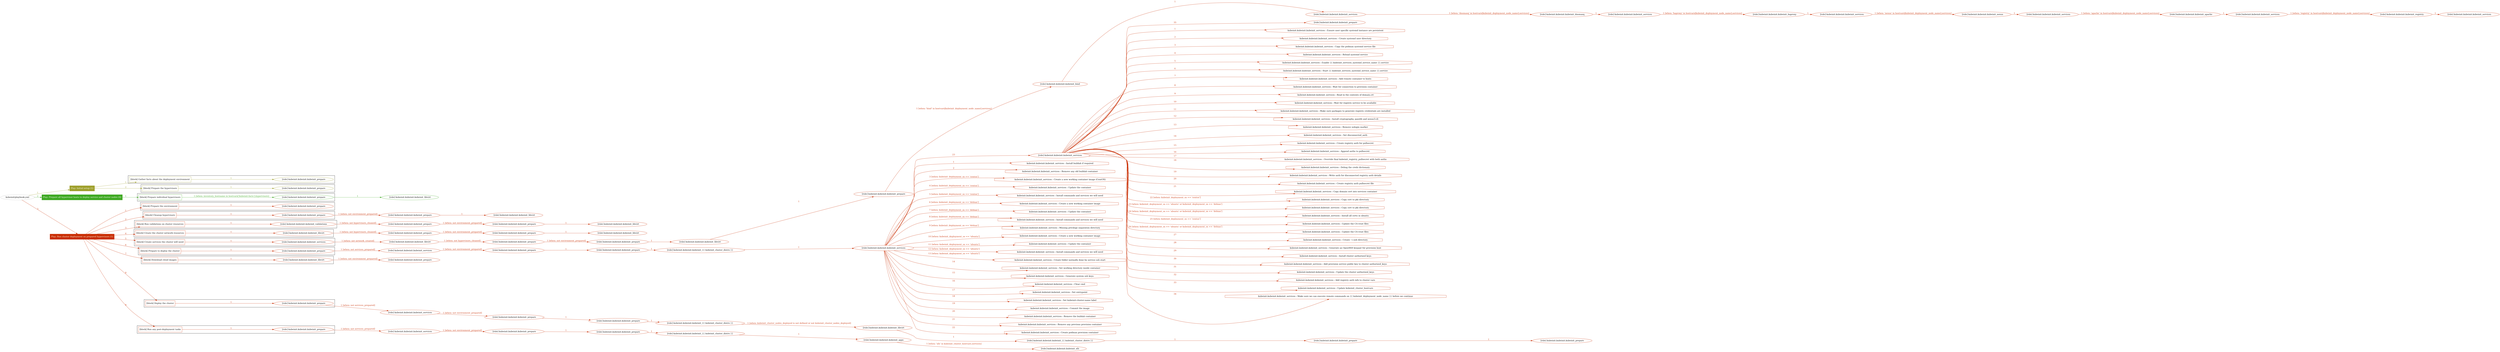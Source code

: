 digraph {
	graph [concentrate=true ordering=in rankdir=LR ratio=fill]
	edge [esep=5 sep=10]
	"kubeinit/playbook.yml" [id=root_node style=dotted]
	play_acfd1693 [label="Play: Initial setup (1)" color="#9fa02c" fontcolor="#ffffff" id=play_acfd1693 shape=box style=filled tooltip=localhost]
	"kubeinit/playbook.yml" -> play_acfd1693 [label="1 " color="#9fa02c" fontcolor="#9fa02c" id=edge_0b9474aa labeltooltip="1 " tooltip="1 "]
	subgraph "kubeinit.kubeinit.kubeinit_prepare" {
		role_31867bf6 [label="[role] kubeinit.kubeinit.kubeinit_prepare" color="#9fa02c" id=role_31867bf6 tooltip="kubeinit.kubeinit.kubeinit_prepare"]
	}
	subgraph "kubeinit.kubeinit.kubeinit_prepare" {
		role_737edb56 [label="[role] kubeinit.kubeinit.kubeinit_prepare" color="#9fa02c" id=role_737edb56 tooltip="kubeinit.kubeinit.kubeinit_prepare"]
	}
	subgraph "Play: Initial setup (1)" {
		play_acfd1693 -> block_7056ab59 [label=1 color="#9fa02c" fontcolor="#9fa02c" id=edge_38af82ef labeltooltip=1 tooltip=1]
		subgraph cluster_block_7056ab59 {
			block_7056ab59 [label="[block] Gather facts about the deployment environment" color="#9fa02c" id=block_7056ab59 labeltooltip="Gather facts about the deployment environment" shape=box tooltip="Gather facts about the deployment environment"]
			block_7056ab59 -> role_31867bf6 [label="1 " color="#9fa02c" fontcolor="#9fa02c" id=edge_dc3567a3 labeltooltip="1 " tooltip="1 "]
		}
		play_acfd1693 -> block_9690b513 [label=2 color="#9fa02c" fontcolor="#9fa02c" id=edge_1894806b labeltooltip=2 tooltip=2]
		subgraph cluster_block_9690b513 {
			block_9690b513 [label="[block] Prepare the hypervisors" color="#9fa02c" id=block_9690b513 labeltooltip="Prepare the hypervisors" shape=box tooltip="Prepare the hypervisors"]
			block_9690b513 -> role_737edb56 [label="1 " color="#9fa02c" fontcolor="#9fa02c" id=edge_ba6597ac labeltooltip="1 " tooltip="1 "]
		}
	}
	play_c1fecbcf [label="Play: Prepare all hypervisor hosts to deploy service and cluster nodes (0)" color="#3fa923" fontcolor="#ffffff" id=play_c1fecbcf shape=box style=filled tooltip="Play: Prepare all hypervisor hosts to deploy service and cluster nodes (0)"]
	"kubeinit/playbook.yml" -> play_c1fecbcf [label="2 " color="#3fa923" fontcolor="#3fa923" id=edge_f4550ff6 labeltooltip="2 " tooltip="2 "]
	subgraph "kubeinit.kubeinit.kubeinit_libvirt" {
		role_09a4005e [label="[role] kubeinit.kubeinit.kubeinit_libvirt" color="#3fa923" id=role_09a4005e tooltip="kubeinit.kubeinit.kubeinit_libvirt"]
	}
	subgraph "kubeinit.kubeinit.kubeinit_prepare" {
		role_ce1bf6ad [label="[role] kubeinit.kubeinit.kubeinit_prepare" color="#3fa923" id=role_ce1bf6ad tooltip="kubeinit.kubeinit.kubeinit_prepare"]
		role_ce1bf6ad -> role_09a4005e [label="1 " color="#3fa923" fontcolor="#3fa923" id=edge_7557a910 labeltooltip="1 " tooltip="1 "]
	}
	subgraph "Play: Prepare all hypervisor hosts to deploy service and cluster nodes (0)" {
		play_c1fecbcf -> block_b56f6322 [label=1 color="#3fa923" fontcolor="#3fa923" id=edge_2a84c0c1 labeltooltip=1 tooltip=1]
		subgraph cluster_block_b56f6322 {
			block_b56f6322 [label="[block] Prepare individual hypervisors" color="#3fa923" id=block_b56f6322 labeltooltip="Prepare individual hypervisors" shape=box tooltip="Prepare individual hypervisors"]
			block_b56f6322 -> role_ce1bf6ad [label="1 [when: inventory_hostname in hostvars['kubeinit-facts'].hypervisors]" color="#3fa923" fontcolor="#3fa923" id=edge_436189c5 labeltooltip="1 [when: inventory_hostname in hostvars['kubeinit-facts'].hypervisors]" tooltip="1 [when: inventory_hostname in hostvars['kubeinit-facts'].hypervisors]"]
		}
	}
	play_8dc8d88b [label="Play: Run cluster deployment on prepared hypervisors (1)" color="#c92e03" fontcolor="#ffffff" id=play_8dc8d88b shape=box style=filled tooltip=localhost]
	"kubeinit/playbook.yml" -> play_8dc8d88b [label="3 " color="#c92e03" fontcolor="#c92e03" id=edge_f5326f7a labeltooltip="3 " tooltip="3 "]
	subgraph "kubeinit.kubeinit.kubeinit_prepare" {
		role_83d4537d [label="[role] kubeinit.kubeinit.kubeinit_prepare" color="#c92e03" id=role_83d4537d tooltip="kubeinit.kubeinit.kubeinit_prepare"]
	}
	subgraph "kubeinit.kubeinit.kubeinit_libvirt" {
		role_8e5b112c [label="[role] kubeinit.kubeinit.kubeinit_libvirt" color="#c92e03" id=role_8e5b112c tooltip="kubeinit.kubeinit.kubeinit_libvirt"]
	}
	subgraph "kubeinit.kubeinit.kubeinit_prepare" {
		role_c1ec44da [label="[role] kubeinit.kubeinit.kubeinit_prepare" color="#c92e03" id=role_c1ec44da tooltip="kubeinit.kubeinit.kubeinit_prepare"]
		role_c1ec44da -> role_8e5b112c [label="1 " color="#c92e03" fontcolor="#c92e03" id=edge_c8eb2a6e labeltooltip="1 " tooltip="1 "]
	}
	subgraph "kubeinit.kubeinit.kubeinit_prepare" {
		role_574d83dc [label="[role] kubeinit.kubeinit.kubeinit_prepare" color="#c92e03" id=role_574d83dc tooltip="kubeinit.kubeinit.kubeinit_prepare"]
		role_574d83dc -> role_c1ec44da [label="1 [when: not environment_prepared]" color="#c92e03" fontcolor="#c92e03" id=edge_573827d4 labeltooltip="1 [when: not environment_prepared]" tooltip="1 [when: not environment_prepared]"]
	}
	subgraph "kubeinit.kubeinit.kubeinit_libvirt" {
		role_3b5cf71a [label="[role] kubeinit.kubeinit.kubeinit_libvirt" color="#c92e03" id=role_3b5cf71a tooltip="kubeinit.kubeinit.kubeinit_libvirt"]
	}
	subgraph "kubeinit.kubeinit.kubeinit_prepare" {
		role_4efd2fee [label="[role] kubeinit.kubeinit.kubeinit_prepare" color="#c92e03" id=role_4efd2fee tooltip="kubeinit.kubeinit.kubeinit_prepare"]
		role_4efd2fee -> role_3b5cf71a [label="1 " color="#c92e03" fontcolor="#c92e03" id=edge_fa5cdecb labeltooltip="1 " tooltip="1 "]
	}
	subgraph "kubeinit.kubeinit.kubeinit_prepare" {
		role_e240fe4f [label="[role] kubeinit.kubeinit.kubeinit_prepare" color="#c92e03" id=role_e240fe4f tooltip="kubeinit.kubeinit.kubeinit_prepare"]
		role_e240fe4f -> role_4efd2fee [label="1 [when: not environment_prepared]" color="#c92e03" fontcolor="#c92e03" id=edge_7a66d067 labeltooltip="1 [when: not environment_prepared]" tooltip="1 [when: not environment_prepared]"]
	}
	subgraph "kubeinit.kubeinit.kubeinit_validations" {
		role_54f8179e [label="[role] kubeinit.kubeinit.kubeinit_validations" color="#c92e03" id=role_54f8179e tooltip="kubeinit.kubeinit.kubeinit_validations"]
		role_54f8179e -> role_e240fe4f [label="1 [when: not hypervisors_cleaned]" color="#c92e03" fontcolor="#c92e03" id=edge_86cc7cf1 labeltooltip="1 [when: not hypervisors_cleaned]" tooltip="1 [when: not hypervisors_cleaned]"]
	}
	subgraph "kubeinit.kubeinit.kubeinit_libvirt" {
		role_f9c42a4c [label="[role] kubeinit.kubeinit.kubeinit_libvirt" color="#c92e03" id=role_f9c42a4c tooltip="kubeinit.kubeinit.kubeinit_libvirt"]
	}
	subgraph "kubeinit.kubeinit.kubeinit_prepare" {
		role_1d646b8a [label="[role] kubeinit.kubeinit.kubeinit_prepare" color="#c92e03" id=role_1d646b8a tooltip="kubeinit.kubeinit.kubeinit_prepare"]
		role_1d646b8a -> role_f9c42a4c [label="1 " color="#c92e03" fontcolor="#c92e03" id=edge_78bfa184 labeltooltip="1 " tooltip="1 "]
	}
	subgraph "kubeinit.kubeinit.kubeinit_prepare" {
		role_b58b8c32 [label="[role] kubeinit.kubeinit.kubeinit_prepare" color="#c92e03" id=role_b58b8c32 tooltip="kubeinit.kubeinit.kubeinit_prepare"]
		role_b58b8c32 -> role_1d646b8a [label="1 [when: not environment_prepared]" color="#c92e03" fontcolor="#c92e03" id=edge_54fed8b5 labeltooltip="1 [when: not environment_prepared]" tooltip="1 [when: not environment_prepared]"]
	}
	subgraph "kubeinit.kubeinit.kubeinit_libvirt" {
		role_68ae5119 [label="[role] kubeinit.kubeinit.kubeinit_libvirt" color="#c92e03" id=role_68ae5119 tooltip="kubeinit.kubeinit.kubeinit_libvirt"]
		role_68ae5119 -> role_b58b8c32 [label="1 [when: not hypervisors_cleaned]" color="#c92e03" fontcolor="#c92e03" id=edge_2815c9fe labeltooltip="1 [when: not hypervisors_cleaned]" tooltip="1 [when: not hypervisors_cleaned]"]
	}
	subgraph "kubeinit.kubeinit.kubeinit_services" {
		role_63011788 [label="[role] kubeinit.kubeinit.kubeinit_services" color="#c92e03" id=role_63011788 tooltip="kubeinit.kubeinit.kubeinit_services"]
	}
	subgraph "kubeinit.kubeinit.kubeinit_registry" {
		role_4a596732 [label="[role] kubeinit.kubeinit.kubeinit_registry" color="#c92e03" id=role_4a596732 tooltip="kubeinit.kubeinit.kubeinit_registry"]
		role_4a596732 -> role_63011788 [label="1 " color="#c92e03" fontcolor="#c92e03" id=edge_2445c29e labeltooltip="1 " tooltip="1 "]
	}
	subgraph "kubeinit.kubeinit.kubeinit_services" {
		role_b03979dd [label="[role] kubeinit.kubeinit.kubeinit_services" color="#c92e03" id=role_b03979dd tooltip="kubeinit.kubeinit.kubeinit_services"]
		role_b03979dd -> role_4a596732 [label="1 [when: 'registry' in hostvars[kubeinit_deployment_node_name].services]" color="#c92e03" fontcolor="#c92e03" id=edge_4bb7170f labeltooltip="1 [when: 'registry' in hostvars[kubeinit_deployment_node_name].services]" tooltip="1 [when: 'registry' in hostvars[kubeinit_deployment_node_name].services]"]
	}
	subgraph "kubeinit.kubeinit.kubeinit_apache" {
		role_70c9af55 [label="[role] kubeinit.kubeinit.kubeinit_apache" color="#c92e03" id=role_70c9af55 tooltip="kubeinit.kubeinit.kubeinit_apache"]
		role_70c9af55 -> role_b03979dd [label="1 " color="#c92e03" fontcolor="#c92e03" id=edge_9aec1b46 labeltooltip="1 " tooltip="1 "]
	}
	subgraph "kubeinit.kubeinit.kubeinit_services" {
		role_e1f397a9 [label="[role] kubeinit.kubeinit.kubeinit_services" color="#c92e03" id=role_e1f397a9 tooltip="kubeinit.kubeinit.kubeinit_services"]
		role_e1f397a9 -> role_70c9af55 [label="1 [when: 'apache' in hostvars[kubeinit_deployment_node_name].services]" color="#c92e03" fontcolor="#c92e03" id=edge_e6885a01 labeltooltip="1 [when: 'apache' in hostvars[kubeinit_deployment_node_name].services]" tooltip="1 [when: 'apache' in hostvars[kubeinit_deployment_node_name].services]"]
	}
	subgraph "kubeinit.kubeinit.kubeinit_nexus" {
		role_8ad43906 [label="[role] kubeinit.kubeinit.kubeinit_nexus" color="#c92e03" id=role_8ad43906 tooltip="kubeinit.kubeinit.kubeinit_nexus"]
		role_8ad43906 -> role_e1f397a9 [label="1 " color="#c92e03" fontcolor="#c92e03" id=edge_612ae102 labeltooltip="1 " tooltip="1 "]
	}
	subgraph "kubeinit.kubeinit.kubeinit_services" {
		role_e47064e2 [label="[role] kubeinit.kubeinit.kubeinit_services" color="#c92e03" id=role_e47064e2 tooltip="kubeinit.kubeinit.kubeinit_services"]
		role_e47064e2 -> role_8ad43906 [label="1 [when: 'nexus' in hostvars[kubeinit_deployment_node_name].services]" color="#c92e03" fontcolor="#c92e03" id=edge_8a6cf0e9 labeltooltip="1 [when: 'nexus' in hostvars[kubeinit_deployment_node_name].services]" tooltip="1 [when: 'nexus' in hostvars[kubeinit_deployment_node_name].services]"]
	}
	subgraph "kubeinit.kubeinit.kubeinit_haproxy" {
		role_1aa47dde [label="[role] kubeinit.kubeinit.kubeinit_haproxy" color="#c92e03" id=role_1aa47dde tooltip="kubeinit.kubeinit.kubeinit_haproxy"]
		role_1aa47dde -> role_e47064e2 [label="1 " color="#c92e03" fontcolor="#c92e03" id=edge_07b601e3 labeltooltip="1 " tooltip="1 "]
	}
	subgraph "kubeinit.kubeinit.kubeinit_services" {
		role_f97434a5 [label="[role] kubeinit.kubeinit.kubeinit_services" color="#c92e03" id=role_f97434a5 tooltip="kubeinit.kubeinit.kubeinit_services"]
		role_f97434a5 -> role_1aa47dde [label="1 [when: 'haproxy' in hostvars[kubeinit_deployment_node_name].services]" color="#c92e03" fontcolor="#c92e03" id=edge_6f7101f9 labeltooltip="1 [when: 'haproxy' in hostvars[kubeinit_deployment_node_name].services]" tooltip="1 [when: 'haproxy' in hostvars[kubeinit_deployment_node_name].services]"]
	}
	subgraph "kubeinit.kubeinit.kubeinit_dnsmasq" {
		role_8d3ef4d5 [label="[role] kubeinit.kubeinit.kubeinit_dnsmasq" color="#c92e03" id=role_8d3ef4d5 tooltip="kubeinit.kubeinit.kubeinit_dnsmasq"]
		role_8d3ef4d5 -> role_f97434a5 [label="1 " color="#c92e03" fontcolor="#c92e03" id=edge_a450aff1 labeltooltip="1 " tooltip="1 "]
	}
	subgraph "kubeinit.kubeinit.kubeinit_services" {
		role_27376f60 [label="[role] kubeinit.kubeinit.kubeinit_services" color="#c92e03" id=role_27376f60 tooltip="kubeinit.kubeinit.kubeinit_services"]
		role_27376f60 -> role_8d3ef4d5 [label="1 [when: 'dnsmasq' in hostvars[kubeinit_deployment_node_name].services]" color="#c92e03" fontcolor="#c92e03" id=edge_ea1d4218 labeltooltip="1 [when: 'dnsmasq' in hostvars[kubeinit_deployment_node_name].services]" tooltip="1 [when: 'dnsmasq' in hostvars[kubeinit_deployment_node_name].services]"]
	}
	subgraph "kubeinit.kubeinit.kubeinit_bind" {
		role_bda2b547 [label="[role] kubeinit.kubeinit.kubeinit_bind" color="#c92e03" id=role_bda2b547 tooltip="kubeinit.kubeinit.kubeinit_bind"]
		role_bda2b547 -> role_27376f60 [label="1 " color="#c92e03" fontcolor="#c92e03" id=edge_eea196e2 labeltooltip="1 " tooltip="1 "]
	}
	subgraph "kubeinit.kubeinit.kubeinit_prepare" {
		role_c940c361 [label="[role] kubeinit.kubeinit.kubeinit_prepare" color="#c92e03" id=role_c940c361 tooltip="kubeinit.kubeinit.kubeinit_prepare"]
		role_c940c361 -> role_bda2b547 [label="1 [when: 'bind' in hostvars[kubeinit_deployment_node_name].services]" color="#c92e03" fontcolor="#c92e03" id=edge_ac751b95 labeltooltip="1 [when: 'bind' in hostvars[kubeinit_deployment_node_name].services]" tooltip="1 [when: 'bind' in hostvars[kubeinit_deployment_node_name].services]"]
	}
	subgraph "kubeinit.kubeinit.kubeinit_libvirt" {
		role_ef4d17b2 [label="[role] kubeinit.kubeinit.kubeinit_libvirt" color="#c92e03" id=role_ef4d17b2 tooltip="kubeinit.kubeinit.kubeinit_libvirt"]
		role_ef4d17b2 -> role_c940c361 [label="1 " color="#c92e03" fontcolor="#c92e03" id=edge_302f0440 labeltooltip="1 " tooltip="1 "]
	}
	subgraph "kubeinit.kubeinit.kubeinit_prepare" {
		role_7dd14c1a [label="[role] kubeinit.kubeinit.kubeinit_prepare" color="#c92e03" id=role_7dd14c1a tooltip="kubeinit.kubeinit.kubeinit_prepare"]
		role_7dd14c1a -> role_ef4d17b2 [label="1 " color="#c92e03" fontcolor="#c92e03" id=edge_1161f706 labeltooltip="1 " tooltip="1 "]
	}
	subgraph "kubeinit.kubeinit.kubeinit_prepare" {
		role_544dcde6 [label="[role] kubeinit.kubeinit.kubeinit_prepare" color="#c92e03" id=role_544dcde6 tooltip="kubeinit.kubeinit.kubeinit_prepare"]
		role_544dcde6 -> role_7dd14c1a [label="1 [when: not environment_prepared]" color="#c92e03" fontcolor="#c92e03" id=edge_cfc3c1bb labeltooltip="1 [when: not environment_prepared]" tooltip="1 [when: not environment_prepared]"]
	}
	subgraph "kubeinit.kubeinit.kubeinit_libvirt" {
		role_8edc410a [label="[role] kubeinit.kubeinit.kubeinit_libvirt" color="#c92e03" id=role_8edc410a tooltip="kubeinit.kubeinit.kubeinit_libvirt"]
		role_8edc410a -> role_544dcde6 [label="1 [when: not hypervisors_cleaned]" color="#c92e03" fontcolor="#c92e03" id=edge_0d515ea0 labeltooltip="1 [when: not hypervisors_cleaned]" tooltip="1 [when: not hypervisors_cleaned]"]
	}
	subgraph "kubeinit.kubeinit.kubeinit_services" {
		role_f2f1f948 [label="[role] kubeinit.kubeinit.kubeinit_services" color="#c92e03" id=role_f2f1f948 tooltip="kubeinit.kubeinit.kubeinit_services"]
		role_f2f1f948 -> role_8edc410a [label="1 [when: not network_created]" color="#c92e03" fontcolor="#c92e03" id=edge_077ce0f3 labeltooltip="1 [when: not network_created]" tooltip="1 [when: not network_created]"]
	}
	subgraph "kubeinit.kubeinit.kubeinit_prepare" {
		role_0004fb93 [label="[role] kubeinit.kubeinit.kubeinit_prepare" color="#c92e03" id=role_0004fb93 tooltip="kubeinit.kubeinit.kubeinit_prepare"]
	}
	subgraph "kubeinit.kubeinit.kubeinit_services" {
		role_7a1eaee4 [label="[role] kubeinit.kubeinit.kubeinit_services" color="#c92e03" id=role_7a1eaee4 tooltip="kubeinit.kubeinit.kubeinit_services"]
		task_eaec4ebb [label="kubeinit.kubeinit.kubeinit_services : Ensure user specific systemd instance are persistent" color="#c92e03" id=task_eaec4ebb shape=octagon tooltip="kubeinit.kubeinit.kubeinit_services : Ensure user specific systemd instance are persistent"]
		role_7a1eaee4 -> task_eaec4ebb [label="1 " color="#c92e03" fontcolor="#c92e03" id=edge_3298a32f labeltooltip="1 " tooltip="1 "]
		task_36c89b27 [label="kubeinit.kubeinit.kubeinit_services : Create systemd user directory" color="#c92e03" id=task_36c89b27 shape=octagon tooltip="kubeinit.kubeinit.kubeinit_services : Create systemd user directory"]
		role_7a1eaee4 -> task_36c89b27 [label="2 " color="#c92e03" fontcolor="#c92e03" id=edge_40d67306 labeltooltip="2 " tooltip="2 "]
		task_15d63a5e [label="kubeinit.kubeinit.kubeinit_services : Copy the podman systemd service file" color="#c92e03" id=task_15d63a5e shape=octagon tooltip="kubeinit.kubeinit.kubeinit_services : Copy the podman systemd service file"]
		role_7a1eaee4 -> task_15d63a5e [label="3 " color="#c92e03" fontcolor="#c92e03" id=edge_dab829d1 labeltooltip="3 " tooltip="3 "]
		task_a80014d3 [label="kubeinit.kubeinit.kubeinit_services : Reload systemd service" color="#c92e03" id=task_a80014d3 shape=octagon tooltip="kubeinit.kubeinit.kubeinit_services : Reload systemd service"]
		role_7a1eaee4 -> task_a80014d3 [label="4 " color="#c92e03" fontcolor="#c92e03" id=edge_817cffd9 labeltooltip="4 " tooltip="4 "]
		task_ed12289a [label="kubeinit.kubeinit.kubeinit_services : Enable {{ kubeinit_services_systemd_service_name }}.service" color="#c92e03" id=task_ed12289a shape=octagon tooltip="kubeinit.kubeinit.kubeinit_services : Enable {{ kubeinit_services_systemd_service_name }}.service"]
		role_7a1eaee4 -> task_ed12289a [label="5 " color="#c92e03" fontcolor="#c92e03" id=edge_58b7935f labeltooltip="5 " tooltip="5 "]
		task_d5466d2d [label="kubeinit.kubeinit.kubeinit_services : Start {{ kubeinit_services_systemd_service_name }}.service" color="#c92e03" id=task_d5466d2d shape=octagon tooltip="kubeinit.kubeinit.kubeinit_services : Start {{ kubeinit_services_systemd_service_name }}.service"]
		role_7a1eaee4 -> task_d5466d2d [label="6 " color="#c92e03" fontcolor="#c92e03" id=edge_cd086f51 labeltooltip="6 " tooltip="6 "]
		task_874bae93 [label="kubeinit.kubeinit.kubeinit_services : Add remote container to hosts" color="#c92e03" id=task_874bae93 shape=octagon tooltip="kubeinit.kubeinit.kubeinit_services : Add remote container to hosts"]
		role_7a1eaee4 -> task_874bae93 [label="7 " color="#c92e03" fontcolor="#c92e03" id=edge_f87e57bd labeltooltip="7 " tooltip="7 "]
		task_b4692be1 [label="kubeinit.kubeinit.kubeinit_services : Wait for connection to provision container" color="#c92e03" id=task_b4692be1 shape=octagon tooltip="kubeinit.kubeinit.kubeinit_services : Wait for connection to provision container"]
		role_7a1eaee4 -> task_b4692be1 [label="8 " color="#c92e03" fontcolor="#c92e03" id=edge_bf017519 labeltooltip="8 " tooltip="8 "]
		task_68bb5994 [label="kubeinit.kubeinit.kubeinit_services : Read in the contents of domain.crt" color="#c92e03" id=task_68bb5994 shape=octagon tooltip="kubeinit.kubeinit.kubeinit_services : Read in the contents of domain.crt"]
		role_7a1eaee4 -> task_68bb5994 [label="9 " color="#c92e03" fontcolor="#c92e03" id=edge_f5f0f3d3 labeltooltip="9 " tooltip="9 "]
		task_d979a193 [label="kubeinit.kubeinit.kubeinit_services : Wait for registry service to be available" color="#c92e03" id=task_d979a193 shape=octagon tooltip="kubeinit.kubeinit.kubeinit_services : Wait for registry service to be available"]
		role_7a1eaee4 -> task_d979a193 [label="10 " color="#c92e03" fontcolor="#c92e03" id=edge_8ea74bb9 labeltooltip="10 " tooltip="10 "]
		task_68da1351 [label="kubeinit.kubeinit.kubeinit_services : Make sure packages to generate registry credentials are installed" color="#c92e03" id=task_68da1351 shape=octagon tooltip="kubeinit.kubeinit.kubeinit_services : Make sure packages to generate registry credentials are installed"]
		role_7a1eaee4 -> task_68da1351 [label="11 " color="#c92e03" fontcolor="#c92e03" id=edge_a9b32765 labeltooltip="11 " tooltip="11 "]
		task_7111db35 [label="kubeinit.kubeinit.kubeinit_services : Install cryptography, passlib and nexus3-cli" color="#c92e03" id=task_7111db35 shape=octagon tooltip="kubeinit.kubeinit.kubeinit_services : Install cryptography, passlib and nexus3-cli"]
		role_7a1eaee4 -> task_7111db35 [label="12 " color="#c92e03" fontcolor="#c92e03" id=edge_611bb77c labeltooltip="12 " tooltip="12 "]
		task_270cd44d [label="kubeinit.kubeinit.kubeinit_services : Remove nologin marker" color="#c92e03" id=task_270cd44d shape=octagon tooltip="kubeinit.kubeinit.kubeinit_services : Remove nologin marker"]
		role_7a1eaee4 -> task_270cd44d [label="13 " color="#c92e03" fontcolor="#c92e03" id=edge_e819fe72 labeltooltip="13 " tooltip="13 "]
		task_8980475f [label="kubeinit.kubeinit.kubeinit_services : Set disconnected_auth" color="#c92e03" id=task_8980475f shape=octagon tooltip="kubeinit.kubeinit.kubeinit_services : Set disconnected_auth"]
		role_7a1eaee4 -> task_8980475f [label="14 " color="#c92e03" fontcolor="#c92e03" id=edge_e7b07ce3 labeltooltip="14 " tooltip="14 "]
		task_dddfe3bf [label="kubeinit.kubeinit.kubeinit_services : Create registry auth for pullsecret" color="#c92e03" id=task_dddfe3bf shape=octagon tooltip="kubeinit.kubeinit.kubeinit_services : Create registry auth for pullsecret"]
		role_7a1eaee4 -> task_dddfe3bf [label="15 " color="#c92e03" fontcolor="#c92e03" id=edge_54ef2abf labeltooltip="15 " tooltip="15 "]
		task_bf2e3423 [label="kubeinit.kubeinit.kubeinit_services : Append auths to pullsecret" color="#c92e03" id=task_bf2e3423 shape=octagon tooltip="kubeinit.kubeinit.kubeinit_services : Append auths to pullsecret"]
		role_7a1eaee4 -> task_bf2e3423 [label="16 " color="#c92e03" fontcolor="#c92e03" id=edge_e01611a3 labeltooltip="16 " tooltip="16 "]
		task_35a9074e [label="kubeinit.kubeinit.kubeinit_services : Override final kubeinit_registry_pullsecret with both auths" color="#c92e03" id=task_35a9074e shape=octagon tooltip="kubeinit.kubeinit.kubeinit_services : Override final kubeinit_registry_pullsecret with both auths"]
		role_7a1eaee4 -> task_35a9074e [label="17 " color="#c92e03" fontcolor="#c92e03" id=edge_f0c3597b labeltooltip="17 " tooltip="17 "]
		task_42b2cd00 [label="kubeinit.kubeinit.kubeinit_services : Debug the creds dictionary" color="#c92e03" id=task_42b2cd00 shape=octagon tooltip="kubeinit.kubeinit.kubeinit_services : Debug the creds dictionary"]
		role_7a1eaee4 -> task_42b2cd00 [label="18 " color="#c92e03" fontcolor="#c92e03" id=edge_0b122768 labeltooltip="18 " tooltip="18 "]
		task_f0b93b39 [label="kubeinit.kubeinit.kubeinit_services : Write auth for disconnected registry auth details" color="#c92e03" id=task_f0b93b39 shape=octagon tooltip="kubeinit.kubeinit.kubeinit_services : Write auth for disconnected registry auth details"]
		role_7a1eaee4 -> task_f0b93b39 [label="19 " color="#c92e03" fontcolor="#c92e03" id=edge_59b397bd labeltooltip="19 " tooltip="19 "]
		task_bfe3e751 [label="kubeinit.kubeinit.kubeinit_services : Create registry auth pullsecret file" color="#c92e03" id=task_bfe3e751 shape=octagon tooltip="kubeinit.kubeinit.kubeinit_services : Create registry auth pullsecret file"]
		role_7a1eaee4 -> task_bfe3e751 [label="20 " color="#c92e03" fontcolor="#c92e03" id=edge_586215e5 labeltooltip="20 " tooltip="20 "]
		task_71177dfd [label="kubeinit.kubeinit.kubeinit_services : Copy domain cert into services container" color="#c92e03" id=task_71177dfd shape=octagon tooltip="kubeinit.kubeinit.kubeinit_services : Copy domain cert into services container"]
		role_7a1eaee4 -> task_71177dfd [label="21 " color="#c92e03" fontcolor="#c92e03" id=edge_9f06459a labeltooltip="21 " tooltip="21 "]
		task_afa2664e [label="kubeinit.kubeinit.kubeinit_services : Copy cert to pki directory" color="#c92e03" id=task_afa2664e shape=octagon tooltip="kubeinit.kubeinit.kubeinit_services : Copy cert to pki directory"]
		role_7a1eaee4 -> task_afa2664e [label="22 [when: kubeinit_deployment_os == 'centos']" color="#c92e03" fontcolor="#c92e03" id=edge_13d7c650 labeltooltip="22 [when: kubeinit_deployment_os == 'centos']" tooltip="22 [when: kubeinit_deployment_os == 'centos']"]
		task_f14572a4 [label="kubeinit.kubeinit.kubeinit_services : Copy cert to pki directory" color="#c92e03" id=task_f14572a4 shape=octagon tooltip="kubeinit.kubeinit.kubeinit_services : Copy cert to pki directory"]
		role_7a1eaee4 -> task_f14572a4 [label="23 [when: kubeinit_deployment_os == 'ubuntu' or kubeinit_deployment_os == 'debian']" color="#c92e03" fontcolor="#c92e03" id=edge_f0a67edf labeltooltip="23 [when: kubeinit_deployment_os == 'ubuntu' or kubeinit_deployment_os == 'debian']" tooltip="23 [when: kubeinit_deployment_os == 'ubuntu' or kubeinit_deployment_os == 'debian']"]
		task_9dafbd82 [label="kubeinit.kubeinit.kubeinit_services : Install all certs in ubuntu" color="#c92e03" id=task_9dafbd82 shape=octagon tooltip="kubeinit.kubeinit.kubeinit_services : Install all certs in ubuntu"]
		role_7a1eaee4 -> task_9dafbd82 [label="24 [when: kubeinit_deployment_os == 'ubuntu' or kubeinit_deployment_os == 'debian']" color="#c92e03" fontcolor="#c92e03" id=edge_50db5ba1 labeltooltip="24 [when: kubeinit_deployment_os == 'ubuntu' or kubeinit_deployment_os == 'debian']" tooltip="24 [when: kubeinit_deployment_os == 'ubuntu' or kubeinit_deployment_os == 'debian']"]
		task_4f04e607 [label="kubeinit.kubeinit.kubeinit_services : Update the CA trust files" color="#c92e03" id=task_4f04e607 shape=octagon tooltip="kubeinit.kubeinit.kubeinit_services : Update the CA trust files"]
		role_7a1eaee4 -> task_4f04e607 [label="25 [when: kubeinit_deployment_os == 'centos']" color="#c92e03" fontcolor="#c92e03" id=edge_568f4e8c labeltooltip="25 [when: kubeinit_deployment_os == 'centos']" tooltip="25 [when: kubeinit_deployment_os == 'centos']"]
		task_ad59a237 [label="kubeinit.kubeinit.kubeinit_services : Update the CA trust files" color="#c92e03" id=task_ad59a237 shape=octagon tooltip="kubeinit.kubeinit.kubeinit_services : Update the CA trust files"]
		role_7a1eaee4 -> task_ad59a237 [label="26 [when: kubeinit_deployment_os == 'ubuntu' or kubeinit_deployment_os == 'debian']" color="#c92e03" fontcolor="#c92e03" id=edge_0c3e5ed4 labeltooltip="26 [when: kubeinit_deployment_os == 'ubuntu' or kubeinit_deployment_os == 'debian']" tooltip="26 [when: kubeinit_deployment_os == 'ubuntu' or kubeinit_deployment_os == 'debian']"]
		task_18c8d248 [label="kubeinit.kubeinit.kubeinit_services : Create ~/.ssh directory" color="#c92e03" id=task_18c8d248 shape=octagon tooltip="kubeinit.kubeinit.kubeinit_services : Create ~/.ssh directory"]
		role_7a1eaee4 -> task_18c8d248 [label="27 " color="#c92e03" fontcolor="#c92e03" id=edge_abbaca47 labeltooltip="27 " tooltip="27 "]
		task_0e8b458b [label="kubeinit.kubeinit.kubeinit_services : Generate an OpenSSH keypair for provision host" color="#c92e03" id=task_0e8b458b shape=octagon tooltip="kubeinit.kubeinit.kubeinit_services : Generate an OpenSSH keypair for provision host"]
		role_7a1eaee4 -> task_0e8b458b [label="28 " color="#c92e03" fontcolor="#c92e03" id=edge_682707b4 labeltooltip="28 " tooltip="28 "]
		task_1871ec46 [label="kubeinit.kubeinit.kubeinit_services : Install cluster authorized keys" color="#c92e03" id=task_1871ec46 shape=octagon tooltip="kubeinit.kubeinit.kubeinit_services : Install cluster authorized keys"]
		role_7a1eaee4 -> task_1871ec46 [label="29 " color="#c92e03" fontcolor="#c92e03" id=edge_234c7f56 labeltooltip="29 " tooltip="29 "]
		task_31068f12 [label="kubeinit.kubeinit.kubeinit_services : Add provision service public key to cluster authorized_keys" color="#c92e03" id=task_31068f12 shape=octagon tooltip="kubeinit.kubeinit.kubeinit_services : Add provision service public key to cluster authorized_keys"]
		role_7a1eaee4 -> task_31068f12 [label="30 " color="#c92e03" fontcolor="#c92e03" id=edge_ae6d7c01 labeltooltip="30 " tooltip="30 "]
		task_ffde476c [label="kubeinit.kubeinit.kubeinit_services : Update the cluster authorized_keys" color="#c92e03" id=task_ffde476c shape=octagon tooltip="kubeinit.kubeinit.kubeinit_services : Update the cluster authorized_keys"]
		role_7a1eaee4 -> task_ffde476c [label="31 " color="#c92e03" fontcolor="#c92e03" id=edge_68521b06 labeltooltip="31 " tooltip="31 "]
		task_2cde2c50 [label="kubeinit.kubeinit.kubeinit_services : Add registry auth info to cluster vars" color="#c92e03" id=task_2cde2c50 shape=octagon tooltip="kubeinit.kubeinit.kubeinit_services : Add registry auth info to cluster vars"]
		role_7a1eaee4 -> task_2cde2c50 [label="32 " color="#c92e03" fontcolor="#c92e03" id=edge_9259a4a2 labeltooltip="32 " tooltip="32 "]
		task_fe26cd1f [label="kubeinit.kubeinit.kubeinit_services : Update kubeinit_cluster_hostvars" color="#c92e03" id=task_fe26cd1f shape=octagon tooltip="kubeinit.kubeinit.kubeinit_services : Update kubeinit_cluster_hostvars"]
		role_7a1eaee4 -> task_fe26cd1f [label="33 " color="#c92e03" fontcolor="#c92e03" id=edge_9de6123a labeltooltip="33 " tooltip="33 "]
		task_aba10342 [label="kubeinit.kubeinit.kubeinit_services : Make sure we can execute remote commands on {{ kubeinit_deployment_node_name }} before we continue" color="#c92e03" id=task_aba10342 shape=octagon tooltip="kubeinit.kubeinit.kubeinit_services : Make sure we can execute remote commands on {{ kubeinit_deployment_node_name }} before we continue"]
		role_7a1eaee4 -> task_aba10342 [label="34 " color="#c92e03" fontcolor="#c92e03" id=edge_df697057 labeltooltip="34 " tooltip="34 "]
		role_7a1eaee4 -> role_0004fb93 [label="35 " color="#c92e03" fontcolor="#c92e03" id=edge_5882bec4 labeltooltip="35 " tooltip="35 "]
	}
	subgraph "kubeinit.kubeinit.kubeinit_services" {
		role_aa947481 [label="[role] kubeinit.kubeinit.kubeinit_services" color="#c92e03" id=role_aa947481 tooltip="kubeinit.kubeinit.kubeinit_services"]
		task_c4aa86de [label="kubeinit.kubeinit.kubeinit_services : Install buildah if required" color="#c92e03" id=task_c4aa86de shape=octagon tooltip="kubeinit.kubeinit.kubeinit_services : Install buildah if required"]
		role_aa947481 -> task_c4aa86de [label="1 " color="#c92e03" fontcolor="#c92e03" id=edge_56f63a3b labeltooltip="1 " tooltip="1 "]
		task_a8307886 [label="kubeinit.kubeinit.kubeinit_services : Remove any old buildah container" color="#c92e03" id=task_a8307886 shape=octagon tooltip="kubeinit.kubeinit.kubeinit_services : Remove any old buildah container"]
		role_aa947481 -> task_a8307886 [label="2 " color="#c92e03" fontcolor="#c92e03" id=edge_c18916dd labeltooltip="2 " tooltip="2 "]
		task_128eec3b [label="kubeinit.kubeinit.kubeinit_services : Create a new working container image (CentOS)" color="#c92e03" id=task_128eec3b shape=octagon tooltip="kubeinit.kubeinit.kubeinit_services : Create a new working container image (CentOS)"]
		role_aa947481 -> task_128eec3b [label="3 [when: kubeinit_deployment_os == 'centos']" color="#c92e03" fontcolor="#c92e03" id=edge_6f04ecbc labeltooltip="3 [when: kubeinit_deployment_os == 'centos']" tooltip="3 [when: kubeinit_deployment_os == 'centos']"]
		task_fac2b361 [label="kubeinit.kubeinit.kubeinit_services : Update the container" color="#c92e03" id=task_fac2b361 shape=octagon tooltip="kubeinit.kubeinit.kubeinit_services : Update the container"]
		role_aa947481 -> task_fac2b361 [label="4 [when: kubeinit_deployment_os == 'centos']" color="#c92e03" fontcolor="#c92e03" id=edge_2e0b9dc0 labeltooltip="4 [when: kubeinit_deployment_os == 'centos']" tooltip="4 [when: kubeinit_deployment_os == 'centos']"]
		task_b55f6f03 [label="kubeinit.kubeinit.kubeinit_services : Install commands and services we will need" color="#c92e03" id=task_b55f6f03 shape=octagon tooltip="kubeinit.kubeinit.kubeinit_services : Install commands and services we will need"]
		role_aa947481 -> task_b55f6f03 [label="5 [when: kubeinit_deployment_os == 'centos']" color="#c92e03" fontcolor="#c92e03" id=edge_953af546 labeltooltip="5 [when: kubeinit_deployment_os == 'centos']" tooltip="5 [when: kubeinit_deployment_os == 'centos']"]
		task_7680a9bd [label="kubeinit.kubeinit.kubeinit_services : Create a new working container image" color="#c92e03" id=task_7680a9bd shape=octagon tooltip="kubeinit.kubeinit.kubeinit_services : Create a new working container image"]
		role_aa947481 -> task_7680a9bd [label="6 [when: kubeinit_deployment_os == 'debian']" color="#c92e03" fontcolor="#c92e03" id=edge_8c4ac0a9 labeltooltip="6 [when: kubeinit_deployment_os == 'debian']" tooltip="6 [when: kubeinit_deployment_os == 'debian']"]
		task_73d5196f [label="kubeinit.kubeinit.kubeinit_services : Update the container" color="#c92e03" id=task_73d5196f shape=octagon tooltip="kubeinit.kubeinit.kubeinit_services : Update the container"]
		role_aa947481 -> task_73d5196f [label="7 [when: kubeinit_deployment_os == 'debian']" color="#c92e03" fontcolor="#c92e03" id=edge_a5b74ba3 labeltooltip="7 [when: kubeinit_deployment_os == 'debian']" tooltip="7 [when: kubeinit_deployment_os == 'debian']"]
		task_c241697a [label="kubeinit.kubeinit.kubeinit_services : Install commands and services we will need" color="#c92e03" id=task_c241697a shape=octagon tooltip="kubeinit.kubeinit.kubeinit_services : Install commands and services we will need"]
		role_aa947481 -> task_c241697a [label="8 [when: kubeinit_deployment_os == 'debian']" color="#c92e03" fontcolor="#c92e03" id=edge_67afbe7c labeltooltip="8 [when: kubeinit_deployment_os == 'debian']" tooltip="8 [when: kubeinit_deployment_os == 'debian']"]
		task_c619954d [label="kubeinit.kubeinit.kubeinit_services : Missing privilege separation directory" color="#c92e03" id=task_c619954d shape=octagon tooltip="kubeinit.kubeinit.kubeinit_services : Missing privilege separation directory"]
		role_aa947481 -> task_c619954d [label="9 [when: kubeinit_deployment_os == 'debian']" color="#c92e03" fontcolor="#c92e03" id=edge_03e5d679 labeltooltip="9 [when: kubeinit_deployment_os == 'debian']" tooltip="9 [when: kubeinit_deployment_os == 'debian']"]
		task_5b9217ba [label="kubeinit.kubeinit.kubeinit_services : Create a new working container image" color="#c92e03" id=task_5b9217ba shape=octagon tooltip="kubeinit.kubeinit.kubeinit_services : Create a new working container image"]
		role_aa947481 -> task_5b9217ba [label="10 [when: kubeinit_deployment_os == 'ubuntu']" color="#c92e03" fontcolor="#c92e03" id=edge_68fdb722 labeltooltip="10 [when: kubeinit_deployment_os == 'ubuntu']" tooltip="10 [when: kubeinit_deployment_os == 'ubuntu']"]
		task_96b123f2 [label="kubeinit.kubeinit.kubeinit_services : Update the container" color="#c92e03" id=task_96b123f2 shape=octagon tooltip="kubeinit.kubeinit.kubeinit_services : Update the container"]
		role_aa947481 -> task_96b123f2 [label="11 [when: kubeinit_deployment_os == 'ubuntu']" color="#c92e03" fontcolor="#c92e03" id=edge_bd4fa268 labeltooltip="11 [when: kubeinit_deployment_os == 'ubuntu']" tooltip="11 [when: kubeinit_deployment_os == 'ubuntu']"]
		task_e4d07f3b [label="kubeinit.kubeinit.kubeinit_services : Install commands and services we will need" color="#c92e03" id=task_e4d07f3b shape=octagon tooltip="kubeinit.kubeinit.kubeinit_services : Install commands and services we will need"]
		role_aa947481 -> task_e4d07f3b [label="12 [when: kubeinit_deployment_os == 'ubuntu']" color="#c92e03" fontcolor="#c92e03" id=edge_90376c7b labeltooltip="12 [when: kubeinit_deployment_os == 'ubuntu']" tooltip="12 [when: kubeinit_deployment_os == 'ubuntu']"]
		task_30ded6e1 [label="kubeinit.kubeinit.kubeinit_services : Create folder normally done by service ssh start" color="#c92e03" id=task_30ded6e1 shape=octagon tooltip="kubeinit.kubeinit.kubeinit_services : Create folder normally done by service ssh start"]
		role_aa947481 -> task_30ded6e1 [label="13 [when: kubeinit_deployment_os == 'ubuntu']" color="#c92e03" fontcolor="#c92e03" id=edge_a420a1ed labeltooltip="13 [when: kubeinit_deployment_os == 'ubuntu']" tooltip="13 [when: kubeinit_deployment_os == 'ubuntu']"]
		task_6694eeab [label="kubeinit.kubeinit.kubeinit_services : Set working directory inside container" color="#c92e03" id=task_6694eeab shape=octagon tooltip="kubeinit.kubeinit.kubeinit_services : Set working directory inside container"]
		role_aa947481 -> task_6694eeab [label="14 " color="#c92e03" fontcolor="#c92e03" id=edge_000b1666 labeltooltip="14 " tooltip="14 "]
		task_2ad61d2f [label="kubeinit.kubeinit.kubeinit_services : Generate system ssh keys" color="#c92e03" id=task_2ad61d2f shape=octagon tooltip="kubeinit.kubeinit.kubeinit_services : Generate system ssh keys"]
		role_aa947481 -> task_2ad61d2f [label="15 " color="#c92e03" fontcolor="#c92e03" id=edge_22a13600 labeltooltip="15 " tooltip="15 "]
		task_42e5eeab [label="kubeinit.kubeinit.kubeinit_services : Clear cmd" color="#c92e03" id=task_42e5eeab shape=octagon tooltip="kubeinit.kubeinit.kubeinit_services : Clear cmd"]
		role_aa947481 -> task_42e5eeab [label="16 " color="#c92e03" fontcolor="#c92e03" id=edge_78cfd732 labeltooltip="16 " tooltip="16 "]
		task_a2f55f0f [label="kubeinit.kubeinit.kubeinit_services : Set entrypoint" color="#c92e03" id=task_a2f55f0f shape=octagon tooltip="kubeinit.kubeinit.kubeinit_services : Set entrypoint"]
		role_aa947481 -> task_a2f55f0f [label="17 " color="#c92e03" fontcolor="#c92e03" id=edge_8a2635b2 labeltooltip="17 " tooltip="17 "]
		task_b1f0e9d4 [label="kubeinit.kubeinit.kubeinit_services : Set kubeinit-cluster-name label" color="#c92e03" id=task_b1f0e9d4 shape=octagon tooltip="kubeinit.kubeinit.kubeinit_services : Set kubeinit-cluster-name label"]
		role_aa947481 -> task_b1f0e9d4 [label="18 " color="#c92e03" fontcolor="#c92e03" id=edge_b7fc3443 labeltooltip="18 " tooltip="18 "]
		task_61e9a5b5 [label="kubeinit.kubeinit.kubeinit_services : Commit the image" color="#c92e03" id=task_61e9a5b5 shape=octagon tooltip="kubeinit.kubeinit.kubeinit_services : Commit the image"]
		role_aa947481 -> task_61e9a5b5 [label="19 " color="#c92e03" fontcolor="#c92e03" id=edge_76983332 labeltooltip="19 " tooltip="19 "]
		task_1c5fef16 [label="kubeinit.kubeinit.kubeinit_services : Remove the buildah container" color="#c92e03" id=task_1c5fef16 shape=octagon tooltip="kubeinit.kubeinit.kubeinit_services : Remove the buildah container"]
		role_aa947481 -> task_1c5fef16 [label="20 " color="#c92e03" fontcolor="#c92e03" id=edge_4fe78621 labeltooltip="20 " tooltip="20 "]
		task_6bc7d3a2 [label="kubeinit.kubeinit.kubeinit_services : Remove any previous provision container" color="#c92e03" id=task_6bc7d3a2 shape=octagon tooltip="kubeinit.kubeinit.kubeinit_services : Remove any previous provision container"]
		role_aa947481 -> task_6bc7d3a2 [label="21 " color="#c92e03" fontcolor="#c92e03" id=edge_3498be72 labeltooltip="21 " tooltip="21 "]
		task_9e5ef047 [label="kubeinit.kubeinit.kubeinit_services : Create podman provision container" color="#c92e03" id=task_9e5ef047 shape=octagon tooltip="kubeinit.kubeinit.kubeinit_services : Create podman provision container"]
		role_aa947481 -> task_9e5ef047 [label="22 " color="#c92e03" fontcolor="#c92e03" id=edge_1bbea653 labeltooltip="22 " tooltip="22 "]
		role_aa947481 -> role_7a1eaee4 [label="23 " color="#c92e03" fontcolor="#c92e03" id=edge_afd0d39e labeltooltip="23 " tooltip="23 "]
	}
	subgraph "kubeinit.kubeinit.kubeinit_{{ kubeinit_cluster_distro }}" {
		role_69c1b5d6 [label="[role] kubeinit.kubeinit.kubeinit_{{ kubeinit_cluster_distro }}" color="#c92e03" id=role_69c1b5d6 tooltip="kubeinit.kubeinit.kubeinit_{{ kubeinit_cluster_distro }}"]
		role_69c1b5d6 -> role_aa947481 [label="1 " color="#c92e03" fontcolor="#c92e03" id=edge_92735b4f labeltooltip="1 " tooltip="1 "]
	}
	subgraph "kubeinit.kubeinit.kubeinit_prepare" {
		role_643705af [label="[role] kubeinit.kubeinit.kubeinit_prepare" color="#c92e03" id=role_643705af tooltip="kubeinit.kubeinit.kubeinit_prepare"]
		role_643705af -> role_69c1b5d6 [label="1 " color="#c92e03" fontcolor="#c92e03" id=edge_72884a47 labeltooltip="1 " tooltip="1 "]
	}
	subgraph "kubeinit.kubeinit.kubeinit_prepare" {
		role_57101c1f [label="[role] kubeinit.kubeinit.kubeinit_prepare" color="#c92e03" id=role_57101c1f tooltip="kubeinit.kubeinit.kubeinit_prepare"]
		role_57101c1f -> role_643705af [label="1 " color="#c92e03" fontcolor="#c92e03" id=edge_5c28217b labeltooltip="1 " tooltip="1 "]
	}
	subgraph "kubeinit.kubeinit.kubeinit_services" {
		role_4c250443 [label="[role] kubeinit.kubeinit.kubeinit_services" color="#c92e03" id=role_4c250443 tooltip="kubeinit.kubeinit.kubeinit_services"]
		role_4c250443 -> role_57101c1f [label="1 [when: not environment_prepared]" color="#c92e03" fontcolor="#c92e03" id=edge_e284c5e4 labeltooltip="1 [when: not environment_prepared]" tooltip="1 [when: not environment_prepared]"]
	}
	subgraph "kubeinit.kubeinit.kubeinit_prepare" {
		role_f3f42170 [label="[role] kubeinit.kubeinit.kubeinit_prepare" color="#c92e03" id=role_f3f42170 tooltip="kubeinit.kubeinit.kubeinit_prepare"]
		role_f3f42170 -> role_4c250443 [label="1 [when: not services_prepared]" color="#c92e03" fontcolor="#c92e03" id=edge_f081ca98 labeltooltip="1 [when: not services_prepared]" tooltip="1 [when: not services_prepared]"]
	}
	subgraph "kubeinit.kubeinit.kubeinit_prepare" {
		role_a867b165 [label="[role] kubeinit.kubeinit.kubeinit_prepare" color="#c92e03" id=role_a867b165 tooltip="kubeinit.kubeinit.kubeinit_prepare"]
	}
	subgraph "kubeinit.kubeinit.kubeinit_libvirt" {
		role_e623a5da [label="[role] kubeinit.kubeinit.kubeinit_libvirt" color="#c92e03" id=role_e623a5da tooltip="kubeinit.kubeinit.kubeinit_libvirt"]
		role_e623a5da -> role_a867b165 [label="1 [when: not environment_prepared]" color="#c92e03" fontcolor="#c92e03" id=edge_247ea21d labeltooltip="1 [when: not environment_prepared]" tooltip="1 [when: not environment_prepared]"]
	}
	subgraph "kubeinit.kubeinit.kubeinit_prepare" {
		role_ffdf42fa [label="[role] kubeinit.kubeinit.kubeinit_prepare" color="#c92e03" id=role_ffdf42fa tooltip="kubeinit.kubeinit.kubeinit_prepare"]
	}
	subgraph "kubeinit.kubeinit.kubeinit_prepare" {
		role_4c9ba2b0 [label="[role] kubeinit.kubeinit.kubeinit_prepare" color="#c92e03" id=role_4c9ba2b0 tooltip="kubeinit.kubeinit.kubeinit_prepare"]
		role_4c9ba2b0 -> role_ffdf42fa [label="1 " color="#c92e03" fontcolor="#c92e03" id=edge_7b1fe693 labeltooltip="1 " tooltip="1 "]
	}
	subgraph "kubeinit.kubeinit.kubeinit_{{ kubeinit_cluster_distro }}" {
		role_57cccfc5 [label="[role] kubeinit.kubeinit.kubeinit_{{ kubeinit_cluster_distro }}" color="#c92e03" id=role_57cccfc5 tooltip="kubeinit.kubeinit.kubeinit_{{ kubeinit_cluster_distro }}"]
		role_57cccfc5 -> role_4c9ba2b0 [label="1 " color="#c92e03" fontcolor="#c92e03" id=edge_d36b49ef labeltooltip="1 " tooltip="1 "]
	}
	subgraph "kubeinit.kubeinit.kubeinit_libvirt" {
		role_c987641a [label="[role] kubeinit.kubeinit.kubeinit_libvirt" color="#c92e03" id=role_c987641a tooltip="kubeinit.kubeinit.kubeinit_libvirt"]
		role_c987641a -> role_57cccfc5 [label="1 " color="#c92e03" fontcolor="#c92e03" id=edge_7ccf130b labeltooltip="1 " tooltip="1 "]
	}
	subgraph "kubeinit.kubeinit.kubeinit_{{ kubeinit_cluster_distro }}" {
		role_7a808326 [label="[role] kubeinit.kubeinit.kubeinit_{{ kubeinit_cluster_distro }}" color="#c92e03" id=role_7a808326 tooltip="kubeinit.kubeinit.kubeinit_{{ kubeinit_cluster_distro }}"]
		role_7a808326 -> role_c987641a [label="1 [when: kubeinit_cluster_nodes_deployed is not defined or not kubeinit_cluster_nodes_deployed]" color="#c92e03" fontcolor="#c92e03" id=edge_7b7113a7 labeltooltip="1 [when: kubeinit_cluster_nodes_deployed is not defined or not kubeinit_cluster_nodes_deployed]" tooltip="1 [when: kubeinit_cluster_nodes_deployed is not defined or not kubeinit_cluster_nodes_deployed]"]
	}
	subgraph "kubeinit.kubeinit.kubeinit_prepare" {
		role_eb99be87 [label="[role] kubeinit.kubeinit.kubeinit_prepare" color="#c92e03" id=role_eb99be87 tooltip="kubeinit.kubeinit.kubeinit_prepare"]
		role_eb99be87 -> role_7a808326 [label="1 " color="#c92e03" fontcolor="#c92e03" id=edge_1a2614f5 labeltooltip="1 " tooltip="1 "]
	}
	subgraph "kubeinit.kubeinit.kubeinit_prepare" {
		role_513d3b7c [label="[role] kubeinit.kubeinit.kubeinit_prepare" color="#c92e03" id=role_513d3b7c tooltip="kubeinit.kubeinit.kubeinit_prepare"]
		role_513d3b7c -> role_eb99be87 [label="1 " color="#c92e03" fontcolor="#c92e03" id=edge_111a66da labeltooltip="1 " tooltip="1 "]
	}
	subgraph "kubeinit.kubeinit.kubeinit_services" {
		role_b137974b [label="[role] kubeinit.kubeinit.kubeinit_services" color="#c92e03" id=role_b137974b tooltip="kubeinit.kubeinit.kubeinit_services"]
		role_b137974b -> role_513d3b7c [label="1 [when: not environment_prepared]" color="#c92e03" fontcolor="#c92e03" id=edge_020cd950 labeltooltip="1 [when: not environment_prepared]" tooltip="1 [when: not environment_prepared]"]
	}
	subgraph "kubeinit.kubeinit.kubeinit_prepare" {
		role_c81f9672 [label="[role] kubeinit.kubeinit.kubeinit_prepare" color="#c92e03" id=role_c81f9672 tooltip="kubeinit.kubeinit.kubeinit_prepare"]
		role_c81f9672 -> role_b137974b [label="1 [when: not services_prepared]" color="#c92e03" fontcolor="#c92e03" id=edge_c9d9ff2c labeltooltip="1 [when: not services_prepared]" tooltip="1 [when: not services_prepared]"]
	}
	subgraph "kubeinit.kubeinit.kubeinit_nfs" {
		role_862d0962 [label="[role] kubeinit.kubeinit.kubeinit_nfs" color="#c92e03" id=role_862d0962 tooltip="kubeinit.kubeinit.kubeinit_nfs"]
	}
	subgraph "kubeinit.kubeinit.kubeinit_apps" {
		role_f0d08b2c [label="[role] kubeinit.kubeinit.kubeinit_apps" color="#c92e03" id=role_f0d08b2c tooltip="kubeinit.kubeinit.kubeinit_apps"]
		role_f0d08b2c -> role_862d0962 [label="1 [when: 'nfs' in kubeinit_cluster_hostvars.services]" color="#c92e03" fontcolor="#c92e03" id=edge_86376a49 labeltooltip="1 [when: 'nfs' in kubeinit_cluster_hostvars.services]" tooltip="1 [when: 'nfs' in kubeinit_cluster_hostvars.services]"]
	}
	subgraph "kubeinit.kubeinit.kubeinit_{{ kubeinit_cluster_distro }}" {
		role_a14a1de8 [label="[role] kubeinit.kubeinit.kubeinit_{{ kubeinit_cluster_distro }}" color="#c92e03" id=role_a14a1de8 tooltip="kubeinit.kubeinit.kubeinit_{{ kubeinit_cluster_distro }}"]
		role_a14a1de8 -> role_f0d08b2c [label="1 " color="#c92e03" fontcolor="#c92e03" id=edge_a28d8a6d labeltooltip="1 " tooltip="1 "]
	}
	subgraph "kubeinit.kubeinit.kubeinit_prepare" {
		role_31100693 [label="[role] kubeinit.kubeinit.kubeinit_prepare" color="#c92e03" id=role_31100693 tooltip="kubeinit.kubeinit.kubeinit_prepare"]
		role_31100693 -> role_a14a1de8 [label="1 " color="#c92e03" fontcolor="#c92e03" id=edge_58ce6e9d labeltooltip="1 " tooltip="1 "]
	}
	subgraph "kubeinit.kubeinit.kubeinit_prepare" {
		role_45e4aa95 [label="[role] kubeinit.kubeinit.kubeinit_prepare" color="#c92e03" id=role_45e4aa95 tooltip="kubeinit.kubeinit.kubeinit_prepare"]
		role_45e4aa95 -> role_31100693 [label="1 " color="#c92e03" fontcolor="#c92e03" id=edge_8d7a3df4 labeltooltip="1 " tooltip="1 "]
	}
	subgraph "kubeinit.kubeinit.kubeinit_services" {
		role_2c123ccf [label="[role] kubeinit.kubeinit.kubeinit_services" color="#c92e03" id=role_2c123ccf tooltip="kubeinit.kubeinit.kubeinit_services"]
		role_2c123ccf -> role_45e4aa95 [label="1 [when: not environment_prepared]" color="#c92e03" fontcolor="#c92e03" id=edge_f31f5506 labeltooltip="1 [when: not environment_prepared]" tooltip="1 [when: not environment_prepared]"]
	}
	subgraph "kubeinit.kubeinit.kubeinit_prepare" {
		role_9049a13c [label="[role] kubeinit.kubeinit.kubeinit_prepare" color="#c92e03" id=role_9049a13c tooltip="kubeinit.kubeinit.kubeinit_prepare"]
		role_9049a13c -> role_2c123ccf [label="1 [when: not services_prepared]" color="#c92e03" fontcolor="#c92e03" id=edge_e9e8b250 labeltooltip="1 [when: not services_prepared]" tooltip="1 [when: not services_prepared]"]
	}
	subgraph "Play: Run cluster deployment on prepared hypervisors (1)" {
		play_8dc8d88b -> block_26dc4fe5 [label=1 color="#c92e03" fontcolor="#c92e03" id=edge_2a0be2bb labeltooltip=1 tooltip=1]
		subgraph cluster_block_26dc4fe5 {
			block_26dc4fe5 [label="[block] Prepare the environment" color="#c92e03" id=block_26dc4fe5 labeltooltip="Prepare the environment" shape=box tooltip="Prepare the environment"]
			block_26dc4fe5 -> role_83d4537d [label="1 " color="#c92e03" fontcolor="#c92e03" id=edge_2eea39f7 labeltooltip="1 " tooltip="1 "]
		}
		play_8dc8d88b -> block_6630dd0b [label=2 color="#c92e03" fontcolor="#c92e03" id=edge_40df9364 labeltooltip=2 tooltip=2]
		subgraph cluster_block_6630dd0b {
			block_6630dd0b [label="[block] Cleanup hypervisors" color="#c92e03" id=block_6630dd0b labeltooltip="Cleanup hypervisors" shape=box tooltip="Cleanup hypervisors"]
			block_6630dd0b -> role_574d83dc [label="1 " color="#c92e03" fontcolor="#c92e03" id=edge_98d7d56f labeltooltip="1 " tooltip="1 "]
		}
		play_8dc8d88b -> block_86713b3e [label=3 color="#c92e03" fontcolor="#c92e03" id=edge_f4a830ee labeltooltip=3 tooltip=3]
		subgraph cluster_block_86713b3e {
			block_86713b3e [label="[block] Run validations on cluster resources" color="#c92e03" id=block_86713b3e labeltooltip="Run validations on cluster resources" shape=box tooltip="Run validations on cluster resources"]
			block_86713b3e -> role_54f8179e [label="1 " color="#c92e03" fontcolor="#c92e03" id=edge_36b68d75 labeltooltip="1 " tooltip="1 "]
		}
		play_8dc8d88b -> block_e91cd68a [label=4 color="#c92e03" fontcolor="#c92e03" id=edge_3ca6f1d8 labeltooltip=4 tooltip=4]
		subgraph cluster_block_e91cd68a {
			block_e91cd68a [label="[block] Create the cluster network resources" color="#c92e03" id=block_e91cd68a labeltooltip="Create the cluster network resources" shape=box tooltip="Create the cluster network resources"]
			block_e91cd68a -> role_68ae5119 [label="1 " color="#c92e03" fontcolor="#c92e03" id=edge_7a4b371a labeltooltip="1 " tooltip="1 "]
		}
		play_8dc8d88b -> block_e91f3a9c [label=5 color="#c92e03" fontcolor="#c92e03" id=edge_90ce16bc labeltooltip=5 tooltip=5]
		subgraph cluster_block_e91f3a9c {
			block_e91f3a9c [label="[block] Create services the cluster will need" color="#c92e03" id=block_e91f3a9c labeltooltip="Create services the cluster will need" shape=box tooltip="Create services the cluster will need"]
			block_e91f3a9c -> role_f2f1f948 [label="1 " color="#c92e03" fontcolor="#c92e03" id=edge_071a0cf2 labeltooltip="1 " tooltip="1 "]
		}
		play_8dc8d88b -> block_6d9979d2 [label=6 color="#c92e03" fontcolor="#c92e03" id=edge_45f8177e labeltooltip=6 tooltip=6]
		subgraph cluster_block_6d9979d2 {
			block_6d9979d2 [label="[block] Prepare to deploy the cluster" color="#c92e03" id=block_6d9979d2 labeltooltip="Prepare to deploy the cluster" shape=box tooltip="Prepare to deploy the cluster"]
			block_6d9979d2 -> role_f3f42170 [label="1 " color="#c92e03" fontcolor="#c92e03" id=edge_a89ae546 labeltooltip="1 " tooltip="1 "]
		}
		play_8dc8d88b -> block_b9ce28b5 [label=7 color="#c92e03" fontcolor="#c92e03" id=edge_2cf72a95 labeltooltip=7 tooltip=7]
		subgraph cluster_block_b9ce28b5 {
			block_b9ce28b5 [label="[block] Download cloud images" color="#c92e03" id=block_b9ce28b5 labeltooltip="Download cloud images" shape=box tooltip="Download cloud images"]
			block_b9ce28b5 -> role_e623a5da [label="1 " color="#c92e03" fontcolor="#c92e03" id=edge_a9e12be1 labeltooltip="1 " tooltip="1 "]
		}
		play_8dc8d88b -> block_38722b9e [label=8 color="#c92e03" fontcolor="#c92e03" id=edge_7b3748cb labeltooltip=8 tooltip=8]
		subgraph cluster_block_38722b9e {
			block_38722b9e [label="[block] Deploy the cluster" color="#c92e03" id=block_38722b9e labeltooltip="Deploy the cluster" shape=box tooltip="Deploy the cluster"]
			block_38722b9e -> role_c81f9672 [label="1 " color="#c92e03" fontcolor="#c92e03" id=edge_8c428927 labeltooltip="1 " tooltip="1 "]
		}
		play_8dc8d88b -> block_334190a6 [label=9 color="#c92e03" fontcolor="#c92e03" id=edge_cdb367fe labeltooltip=9 tooltip=9]
		subgraph cluster_block_334190a6 {
			block_334190a6 [label="[block] Run any post-deployment tasks" color="#c92e03" id=block_334190a6 labeltooltip="Run any post-deployment tasks" shape=box tooltip="Run any post-deployment tasks"]
			block_334190a6 -> role_9049a13c [label="1 " color="#c92e03" fontcolor="#c92e03" id=edge_2fc29ad9 labeltooltip="1 " tooltip="1 "]
		}
	}
}
